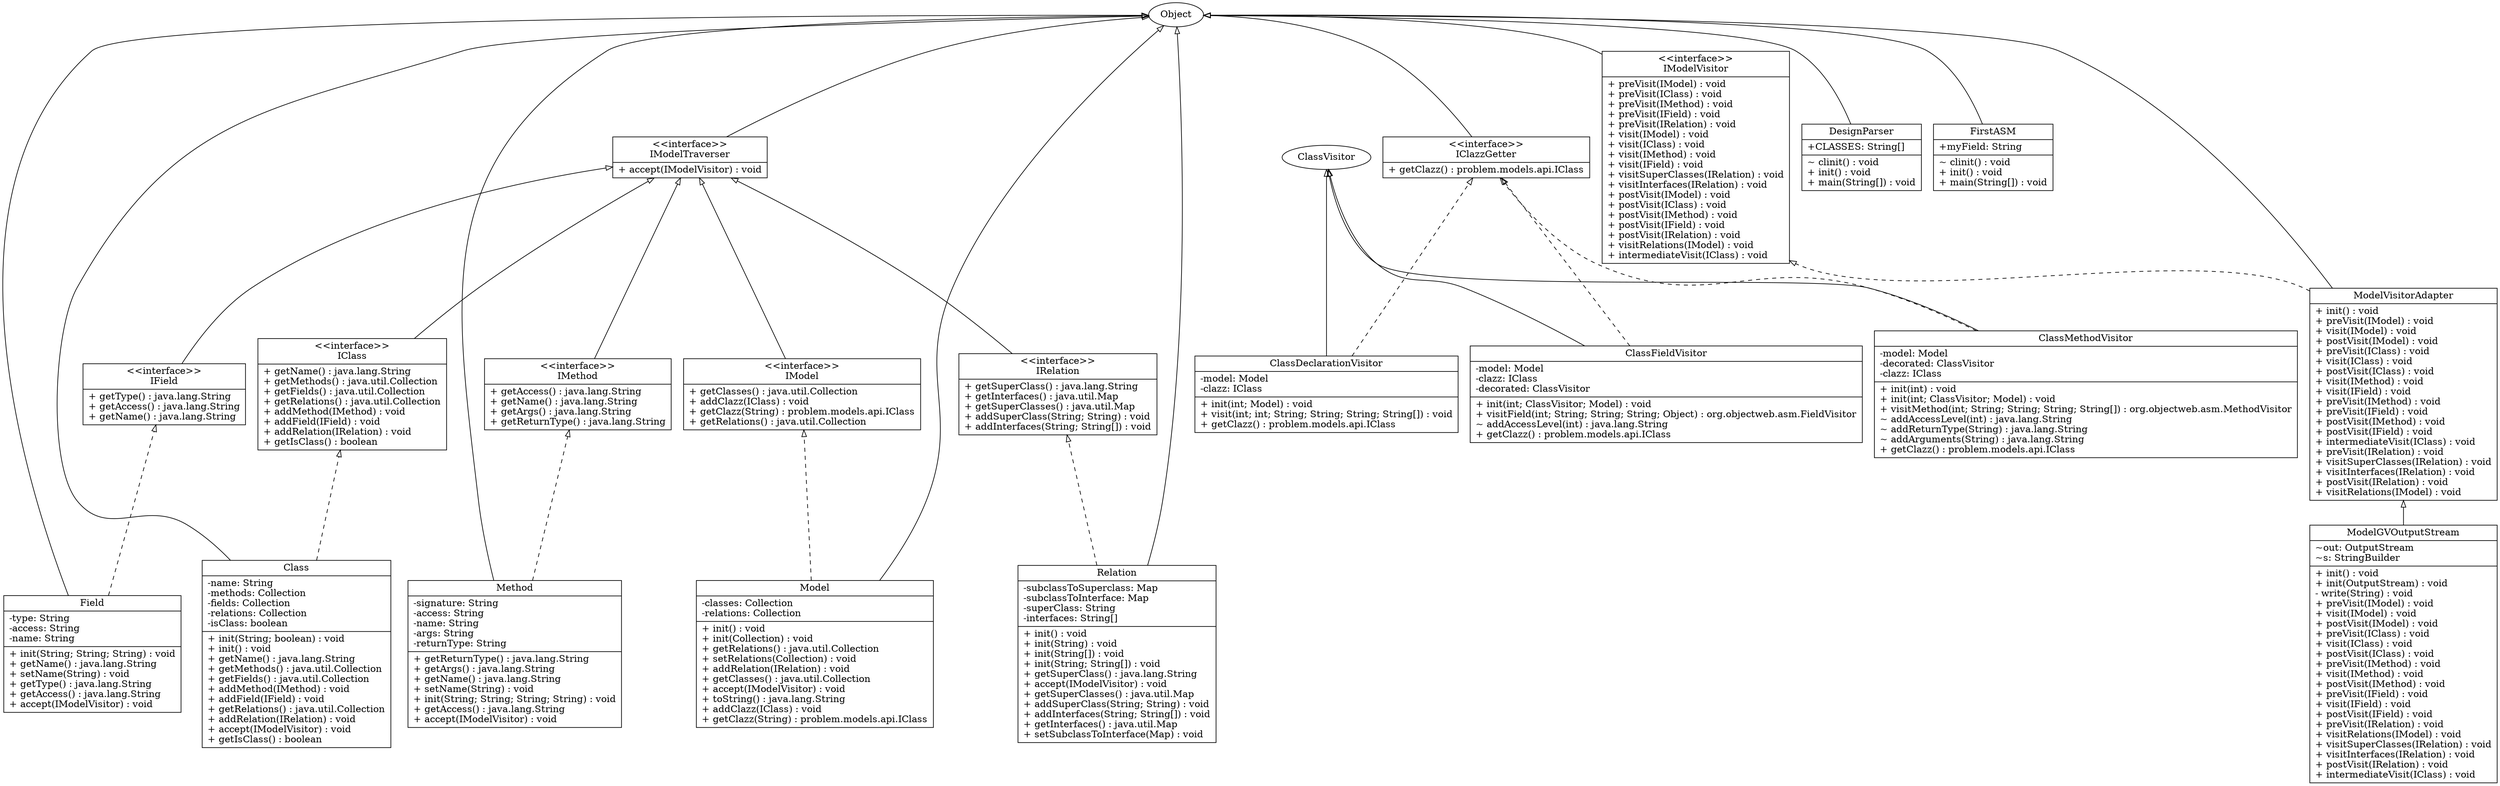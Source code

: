 digraph model{
rankdir = BT;
ClassDeclarationVisitor [
shape="record",
label = "{ClassDeclarationVisitor| -model: Model\l-clazz: IClass\l|+ init(int; Model) : void\l+ visit(int; int; String; String; String; String[]) : void\l+ getClazz() : problem.models.api.IClass\l}"
];

ClassFieldVisitor [
shape="record",
label = "{ClassFieldVisitor| -model: Model\l-clazz: IClass\l-decorated: ClassVisitor\l|+ init(int; ClassVisitor; Model) : void\l+ visitField(int; String; String; String; Object) : org.objectweb.asm.FieldVisitor\l~ addAccessLevel(int) : java.lang.String\l+ getClazz() : problem.models.api.IClass\l}"
];

ClassMethodVisitor [
shape="record",
label = "{ClassMethodVisitor| -model: Model\l-decorated: ClassVisitor\l-clazz: IClass\l|+ init(int) : void\l+ init(int; ClassVisitor; Model) : void\l+ visitMethod(int; String; String; String; String[]) : org.objectweb.asm.MethodVisitor\l~ addAccessLevel(int) : java.lang.String\l~ addReturnType(String) : java.lang.String\l~ addArguments(String) : java.lang.String\l+ getClazz() : problem.models.api.IClass\l}"
];

DesignParser [
shape="record",
label = "{DesignParser| +CLASSES: String[]\l|~ clinit() : void\l+ init() : void\l+ main(String[]) : void\l}"
];

FirstASM [
shape="record",
label = "{FirstASM| +myField: String\l|~ clinit() : void\l+ init() : void\l+ main(String[]) : void\l}"
];

IClazzGetter [
shape="record",
label = "{\<\<interface\>\>\nIClazzGetter| + getClazz() : problem.models.api.IClass\l}"
];

IModelTraverser [
shape="record",
label = "{\<\<interface\>\>\nIModelTraverser| + accept(IModelVisitor) : void\l}"
];

IModelVisitor [
shape="record",
label = "{\<\<interface\>\>\nIModelVisitor| + preVisit(IModel) : void\l+ preVisit(IClass) : void\l+ preVisit(IMethod) : void\l+ preVisit(IField) : void\l+ preVisit(IRelation) : void\l+ visit(IModel) : void\l+ visit(IClass) : void\l+ visit(IMethod) : void\l+ visit(IField) : void\l+ visitSuperClasses(IRelation) : void\l+ visitInterfaces(IRelation) : void\l+ postVisit(IModel) : void\l+ postVisit(IClass) : void\l+ postVisit(IMethod) : void\l+ postVisit(IField) : void\l+ postVisit(IRelation) : void\l+ visitRelations(IModel) : void\l+ intermediateVisit(IClass) : void\l}"
];

ModelVisitorAdapter [
shape="record",
label = "{ModelVisitorAdapter| + init() : void\l+ preVisit(IModel) : void\l+ visit(IModel) : void\l+ postVisit(IModel) : void\l+ preVisit(IClass) : void\l+ visit(IClass) : void\l+ postVisit(IClass) : void\l+ visit(IMethod) : void\l+ visit(IField) : void\l+ preVisit(IMethod) : void\l+ preVisit(IField) : void\l+ postVisit(IMethod) : void\l+ postVisit(IField) : void\l+ intermediateVisit(IClass) : void\l+ preVisit(IRelation) : void\l+ visitSuperClasses(IRelation) : void\l+ visitInterfaces(IRelation) : void\l+ postVisit(IRelation) : void\l+ visitRelations(IModel) : void\l}"
];

IClass [
shape="record",
label = "{\<\<interface\>\>\nIClass| + getName() : java.lang.String\l+ getMethods() : java.util.Collection\l+ getFields() : java.util.Collection\l+ getRelations() : java.util.Collection\l+ addMethod(IMethod) : void\l+ addField(IField) : void\l+ addRelation(IRelation) : void\l+ getIsClass() : boolean\l}"
];

IField [
shape="record",
label = "{\<\<interface\>\>\nIField| + getType() : java.lang.String\l+ getAccess() : java.lang.String\l+ getName() : java.lang.String\l}"
];

IMethod [
shape="record",
label = "{\<\<interface\>\>\nIMethod| + getAccess() : java.lang.String\l+ getName() : java.lang.String\l+ getArgs() : java.lang.String\l+ getReturnType() : java.lang.String\l}"
];

IModel [
shape="record",
label = "{\<\<interface\>\>\nIModel| + getClasses() : java.util.Collection\l+ addClazz(IClass) : void\l+ getClazz(String) : problem.models.api.IClass\l+ getRelations() : java.util.Collection\l}"
];

IRelation [
shape="record",
label = "{\<\<interface\>\>\nIRelation| + getSuperClass() : java.lang.String\l+ getInterfaces() : java.util.Map\l+ getSuperClasses() : java.util.Map\l+ addSuperClass(String; String) : void\l+ addInterfaces(String; String[]) : void\l}"
];

Class [
shape="record",
label = "{Class| -name: String\l-methods: Collection\l-fields: Collection\l-relations: Collection\l-isClass: boolean\l|+ init(String; boolean) : void\l+ init() : void\l+ getName() : java.lang.String\l+ getMethods() : java.util.Collection\l+ getFields() : java.util.Collection\l+ addMethod(IMethod) : void\l+ addField(IField) : void\l+ getRelations() : java.util.Collection\l+ addRelation(IRelation) : void\l+ accept(IModelVisitor) : void\l+ getIsClass() : boolean\l}"
];

Field [
shape="record",
label = "{Field| -type: String\l-access: String\l-name: String\l|+ init(String; String; String) : void\l+ getName() : java.lang.String\l+ setName(String) : void\l+ getType() : java.lang.String\l+ getAccess() : java.lang.String\l+ accept(IModelVisitor) : void\l}"
];

Method [
shape="record",
label = "{Method| -signature: String\l-access: String\l-name: String\l-args: String\l-returnType: String\l|+ getReturnType() : java.lang.String\l+ getArgs() : java.lang.String\l+ getName() : java.lang.String\l+ setName(String) : void\l+ init(String; String; String; String) : void\l+ getAccess() : java.lang.String\l+ accept(IModelVisitor) : void\l}"
];

Model [
shape="record",
label = "{Model| -classes: Collection\l-relations: Collection\l|+ init() : void\l+ init(Collection) : void\l+ getRelations() : java.util.Collection\l+ setRelations(Collection) : void\l+ addRelation(IRelation) : void\l+ getClasses() : java.util.Collection\l+ accept(IModelVisitor) : void\l+ toString() : java.lang.String\l+ addClazz(IClass) : void\l+ getClazz(String) : problem.models.api.IClass\l}"
];

ModelGVOutputStream [
shape="record",
label = "{ModelGVOutputStream| ~out: OutputStream\l~s: StringBuilder\l|+ init() : void\l+ init(OutputStream) : void\l- write(String) : void\l+ preVisit(IModel) : void\l+ visit(IModel) : void\l+ postVisit(IModel) : void\l+ preVisit(IClass) : void\l+ visit(IClass) : void\l+ postVisit(IClass) : void\l+ preVisit(IMethod) : void\l+ visit(IMethod) : void\l+ postVisit(IMethod) : void\l+ preVisit(IField) : void\l+ visit(IField) : void\l+ postVisit(IField) : void\l+ preVisit(IRelation) : void\l+ visitRelations(IModel) : void\l+ visitSuperClasses(IRelation) : void\l+ visitInterfaces(IRelation) : void\l+ postVisit(IRelation) : void\l+ intermediateVisit(IClass) : void\l}"
];

Relation [
shape="record",
label = "{Relation| -subclassToSuperclass: Map\l-subclassToInterface: Map\l-superClass: String\l-interfaces: String[]\l|+ init() : void\l+ init(String) : void\l+ init(String[]) : void\l+ init(String; String[]) : void\l+ getSuperClass() : java.lang.String\l+ accept(IModelVisitor) : void\l+ getSuperClasses() : java.util.Map\l+ addSuperClass(String; String) : void\l+ addInterfaces(String; String[]) : void\l+ getInterfaces() : java.util.Map\l+ setSubclassToInterface(Map) : void\l}"
];

//writing relations between classes now
ClassDeclarationVisitor -> ClassVisitor [arrowhead = "empty"];
ClassFieldVisitor -> ClassVisitor [arrowhead = "empty"];
ClassMethodVisitor -> ClassVisitor [arrowhead = "empty"];
DesignParser -> Object [arrowhead = "empty"];
FirstASM -> Object [arrowhead = "empty"];
IClazzGetter -> Object [arrowhead = "empty"];
IModelTraverser -> Object [arrowhead = "empty"];
IModelVisitor -> Object [arrowhead = "empty"];
ModelVisitorAdapter -> Object [arrowhead = "empty"];
IClass -> IModelTraverser [arrowhead = "empty"];
IField -> IModelTraverser [arrowhead = "empty"];
IMethod -> IModelTraverser [arrowhead = "empty"];
IModel -> IModelTraverser [arrowhead = "empty"];
IRelation -> IModelTraverser [arrowhead = "empty"];
Class -> Object [arrowhead = "empty"];
Field -> Object [arrowhead = "empty"];
Method -> Object [arrowhead = "empty"];
Model -> Object [arrowhead = "empty"];
ModelGVOutputStream -> ModelVisitorAdapter [arrowhead = "empty"];
Relation -> Object [arrowhead = "empty"];
ClassDeclarationVisitor -> IClazzGetter [arrowhead = "empty", style = "dashed"];
ClassFieldVisitor -> IClazzGetter [arrowhead = "empty", style = "dashed"];
ClassMethodVisitor -> IClazzGetter [arrowhead = "empty", style = "dashed"];
ModelVisitorAdapter -> IModelVisitor [arrowhead = "empty", style = "dashed"];
Class -> IClass [arrowhead = "empty", style = "dashed"];
Field -> IField [arrowhead = "empty", style = "dashed"];
Method -> IMethod [arrowhead = "empty", style = "dashed"];
Model -> IModel [arrowhead = "empty", style = "dashed"];
Relation -> IRelation [arrowhead = "empty", style = "dashed"];
}